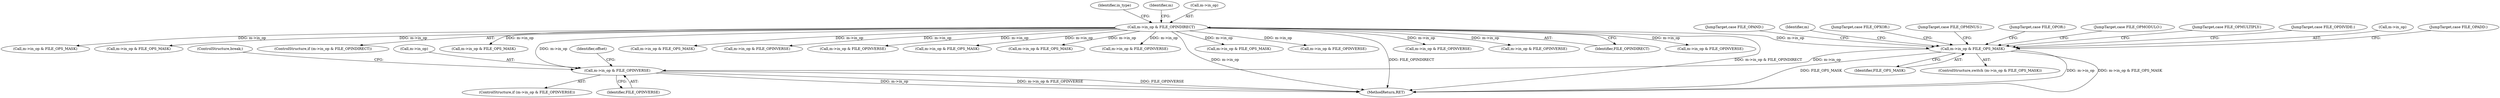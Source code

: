 digraph "0_file_6f737ddfadb596d7d4a993f7ed2141ffd664a81c@pointer" {
"1001006" [label="(Call,m->in_op & FILE_OPS_MASK)"];
"1000224" [label="(Call,m->in_op & FILE_OPINDIRECT)"];
"1001073" [label="(Call,m->in_op & FILE_OPINVERSE)"];
"1000624" [label="(Call,m->in_op & FILE_OPINVERSE)"];
"1001054" [label="(JumpTarget,case FILE_OPDIVIDE:)"];
"1000228" [label="(Identifier,FILE_OPINDIRECT)"];
"1001007" [label="(Call,m->in_op)"];
"1000417" [label="(Identifier,in_type)"];
"1001298" [label="(Call,m->in_op & FILE_OPINVERSE)"];
"1001073" [label="(Call,m->in_op & FILE_OPINVERSE)"];
"1001074" [label="(Call,m->in_op)"];
"1000436" [label="(Call,m->in_op & FILE_OPS_MASK)"];
"1000660" [label="(Call,m->in_op & FILE_OPS_MASK)"];
"1000223" [label="(ControlStructure,if (m->in_op & FILE_OPINDIRECT))"];
"1000233" [label="(Identifier,m)"];
"1000886" [label="(Call,m->in_op & FILE_OPS_MASK)"];
"1001033" [label="(JumpTarget,case FILE_OPADD:)"];
"1001012" [label="(JumpTarget,case FILE_OPAND:)"];
"1001075" [label="(Identifier,m)"];
"1001026" [label="(JumpTarget,case FILE_OPXOR:)"];
"1000557" [label="(Call,m->in_op & FILE_OPS_MASK)"];
"1000953" [label="(Call,m->in_op & FILE_OPINVERSE)"];
"1001192" [label="(Call,m->in_op & FILE_OPINVERSE)"];
"1001079" [label="(Identifier,offset)"];
"1001040" [label="(JumpTarget,case FILE_OPMINUS:)"];
"1001006" [label="(Call,m->in_op & FILE_OPS_MASK)"];
"1001072" [label="(ControlStructure,if (m->in_op & FILE_OPINVERSE))"];
"1000225" [label="(Call,m->in_op)"];
"1001019" [label="(JumpTarget,case FILE_OPOR:)"];
"1001010" [label="(Identifier,FILE_OPS_MASK)"];
"1000748" [label="(Call,m->in_op & FILE_OPS_MASK)"];
"1001213" [label="(Call,m->in_op & FILE_OPS_MASK)"];
"1000521" [label="(Call,m->in_op & FILE_OPINVERSE)"];
"1001125" [label="(Call,m->in_op & FILE_OPS_MASK)"];
"1001005" [label="(ControlStructure,switch (m->in_op & FILE_OPS_MASK))"];
"1000224" [label="(Call,m->in_op & FILE_OPINDIRECT)"];
"1001061" [label="(JumpTarget,case FILE_OPMODULO:)"];
"1000727" [label="(Call,m->in_op & FILE_OPINVERSE)"];
"1001077" [label="(Identifier,FILE_OPINVERSE)"];
"1001081" [label="(ControlStructure,break;)"];
"1001047" [label="(JumpTarget,case FILE_OPMULTIPLY:)"];
"1000833" [label="(Call,m->in_op & FILE_OPINVERSE)"];
"1001777" [label="(MethodReturn,RET)"];
"1001006" -> "1001005"  [label="AST: "];
"1001006" -> "1001010"  [label="CFG: "];
"1001007" -> "1001006"  [label="AST: "];
"1001010" -> "1001006"  [label="AST: "];
"1001012" -> "1001006"  [label="CFG: "];
"1001019" -> "1001006"  [label="CFG: "];
"1001026" -> "1001006"  [label="CFG: "];
"1001033" -> "1001006"  [label="CFG: "];
"1001040" -> "1001006"  [label="CFG: "];
"1001047" -> "1001006"  [label="CFG: "];
"1001054" -> "1001006"  [label="CFG: "];
"1001061" -> "1001006"  [label="CFG: "];
"1001075" -> "1001006"  [label="CFG: "];
"1001006" -> "1001777"  [label="DDG: m->in_op"];
"1001006" -> "1001777"  [label="DDG: m->in_op & FILE_OPS_MASK"];
"1001006" -> "1001777"  [label="DDG: FILE_OPS_MASK"];
"1000224" -> "1001006"  [label="DDG: m->in_op"];
"1001006" -> "1001073"  [label="DDG: m->in_op"];
"1000224" -> "1000223"  [label="AST: "];
"1000224" -> "1000228"  [label="CFG: "];
"1000225" -> "1000224"  [label="AST: "];
"1000228" -> "1000224"  [label="AST: "];
"1000233" -> "1000224"  [label="CFG: "];
"1000417" -> "1000224"  [label="CFG: "];
"1000224" -> "1001777"  [label="DDG: m->in_op"];
"1000224" -> "1001777"  [label="DDG: FILE_OPINDIRECT"];
"1000224" -> "1001777"  [label="DDG: m->in_op & FILE_OPINDIRECT"];
"1000224" -> "1000436"  [label="DDG: m->in_op"];
"1000224" -> "1000521"  [label="DDG: m->in_op"];
"1000224" -> "1000557"  [label="DDG: m->in_op"];
"1000224" -> "1000624"  [label="DDG: m->in_op"];
"1000224" -> "1000660"  [label="DDG: m->in_op"];
"1000224" -> "1000727"  [label="DDG: m->in_op"];
"1000224" -> "1000748"  [label="DDG: m->in_op"];
"1000224" -> "1000833"  [label="DDG: m->in_op"];
"1000224" -> "1000886"  [label="DDG: m->in_op"];
"1000224" -> "1000953"  [label="DDG: m->in_op"];
"1000224" -> "1001073"  [label="DDG: m->in_op"];
"1000224" -> "1001125"  [label="DDG: m->in_op"];
"1000224" -> "1001192"  [label="DDG: m->in_op"];
"1000224" -> "1001213"  [label="DDG: m->in_op"];
"1000224" -> "1001298"  [label="DDG: m->in_op"];
"1001073" -> "1001072"  [label="AST: "];
"1001073" -> "1001077"  [label="CFG: "];
"1001074" -> "1001073"  [label="AST: "];
"1001077" -> "1001073"  [label="AST: "];
"1001079" -> "1001073"  [label="CFG: "];
"1001081" -> "1001073"  [label="CFG: "];
"1001073" -> "1001777"  [label="DDG: m->in_op"];
"1001073" -> "1001777"  [label="DDG: m->in_op & FILE_OPINVERSE"];
"1001073" -> "1001777"  [label="DDG: FILE_OPINVERSE"];
}
